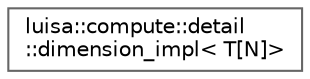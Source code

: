 digraph "类继承关系图"
{
 // LATEX_PDF_SIZE
  bgcolor="transparent";
  edge [fontname=Helvetica,fontsize=10,labelfontname=Helvetica,labelfontsize=10];
  node [fontname=Helvetica,fontsize=10,shape=box,height=0.2,width=0.4];
  rankdir="LR";
  Node0 [id="Node000000",label="luisa::compute::detail\l::dimension_impl\< T[N]\>",height=0.2,width=0.4,color="grey40", fillcolor="white", style="filled",URL="$structluisa_1_1compute_1_1detail_1_1dimension__impl_3_01_t_0f_n_0e_4.html",tooltip=" "];
}
